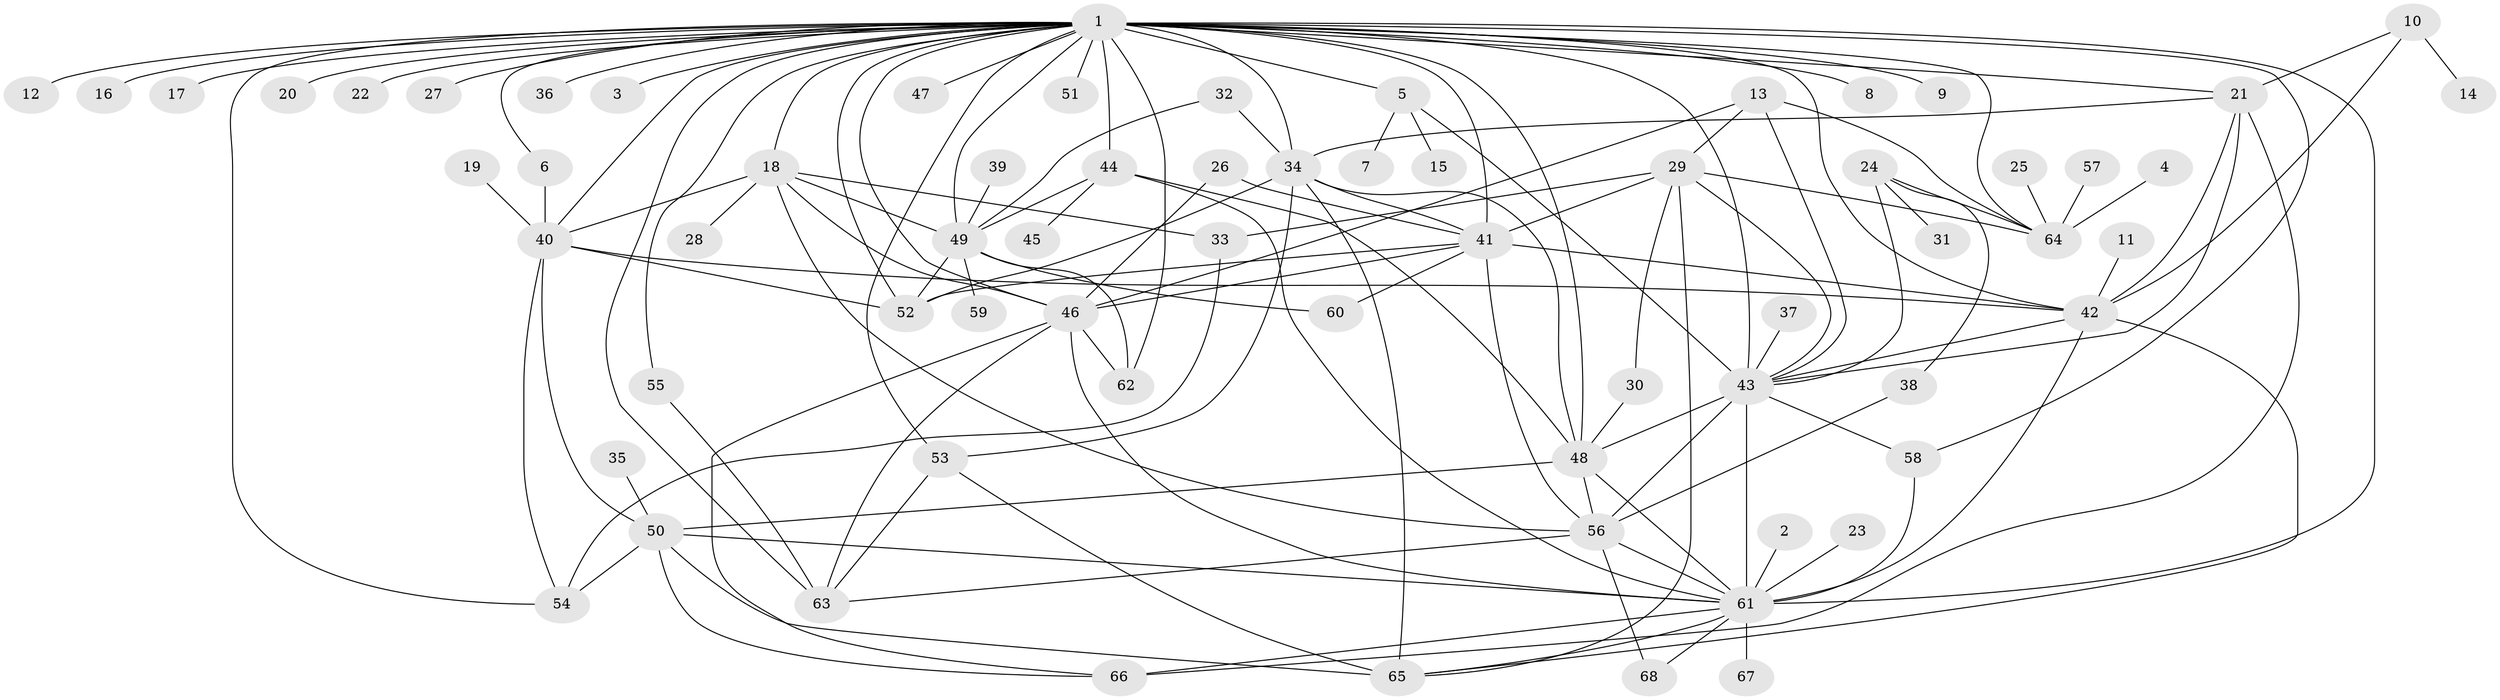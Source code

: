 // original degree distribution, {28: 0.007407407407407408, 21: 0.007407407407407408, 13: 0.007407407407407408, 2: 0.18518518518518517, 8: 0.007407407407407408, 11: 0.014814814814814815, 7: 0.05925925925925926, 10: 0.014814814814814815, 1: 0.362962962962963, 4: 0.08888888888888889, 3: 0.15555555555555556, 5: 0.06666666666666667, 6: 0.014814814814814815, 9: 0.007407407407407408}
// Generated by graph-tools (version 1.1) at 2025/26/03/09/25 03:26:01]
// undirected, 68 vertices, 133 edges
graph export_dot {
graph [start="1"]
  node [color=gray90,style=filled];
  1;
  2;
  3;
  4;
  5;
  6;
  7;
  8;
  9;
  10;
  11;
  12;
  13;
  14;
  15;
  16;
  17;
  18;
  19;
  20;
  21;
  22;
  23;
  24;
  25;
  26;
  27;
  28;
  29;
  30;
  31;
  32;
  33;
  34;
  35;
  36;
  37;
  38;
  39;
  40;
  41;
  42;
  43;
  44;
  45;
  46;
  47;
  48;
  49;
  50;
  51;
  52;
  53;
  54;
  55;
  56;
  57;
  58;
  59;
  60;
  61;
  62;
  63;
  64;
  65;
  66;
  67;
  68;
  1 -- 3 [weight=1.0];
  1 -- 5 [weight=1.0];
  1 -- 6 [weight=1.0];
  1 -- 8 [weight=1.0];
  1 -- 9 [weight=1.0];
  1 -- 12 [weight=1.0];
  1 -- 16 [weight=1.0];
  1 -- 17 [weight=1.0];
  1 -- 18 [weight=1.0];
  1 -- 20 [weight=1.0];
  1 -- 21 [weight=1.0];
  1 -- 22 [weight=1.0];
  1 -- 27 [weight=1.0];
  1 -- 34 [weight=1.0];
  1 -- 36 [weight=2.0];
  1 -- 40 [weight=1.0];
  1 -- 41 [weight=2.0];
  1 -- 42 [weight=2.0];
  1 -- 43 [weight=2.0];
  1 -- 44 [weight=1.0];
  1 -- 46 [weight=1.0];
  1 -- 47 [weight=1.0];
  1 -- 48 [weight=3.0];
  1 -- 49 [weight=1.0];
  1 -- 51 [weight=1.0];
  1 -- 52 [weight=1.0];
  1 -- 53 [weight=1.0];
  1 -- 54 [weight=1.0];
  1 -- 55 [weight=1.0];
  1 -- 58 [weight=1.0];
  1 -- 61 [weight=4.0];
  1 -- 62 [weight=1.0];
  1 -- 63 [weight=2.0];
  1 -- 64 [weight=1.0];
  2 -- 61 [weight=1.0];
  4 -- 64 [weight=1.0];
  5 -- 7 [weight=1.0];
  5 -- 15 [weight=1.0];
  5 -- 43 [weight=1.0];
  6 -- 40 [weight=1.0];
  10 -- 14 [weight=1.0];
  10 -- 21 [weight=1.0];
  10 -- 42 [weight=1.0];
  11 -- 42 [weight=1.0];
  13 -- 29 [weight=1.0];
  13 -- 43 [weight=1.0];
  13 -- 46 [weight=2.0];
  13 -- 64 [weight=2.0];
  18 -- 28 [weight=1.0];
  18 -- 33 [weight=1.0];
  18 -- 40 [weight=1.0];
  18 -- 46 [weight=1.0];
  18 -- 49 [weight=1.0];
  18 -- 56 [weight=1.0];
  19 -- 40 [weight=1.0];
  21 -- 34 [weight=1.0];
  21 -- 42 [weight=1.0];
  21 -- 43 [weight=1.0];
  21 -- 66 [weight=1.0];
  23 -- 61 [weight=1.0];
  24 -- 31 [weight=1.0];
  24 -- 38 [weight=1.0];
  24 -- 43 [weight=1.0];
  24 -- 64 [weight=1.0];
  25 -- 64 [weight=1.0];
  26 -- 41 [weight=1.0];
  26 -- 46 [weight=1.0];
  29 -- 30 [weight=1.0];
  29 -- 33 [weight=1.0];
  29 -- 41 [weight=1.0];
  29 -- 43 [weight=1.0];
  29 -- 64 [weight=1.0];
  29 -- 65 [weight=1.0];
  30 -- 48 [weight=1.0];
  32 -- 34 [weight=1.0];
  32 -- 49 [weight=1.0];
  33 -- 54 [weight=1.0];
  34 -- 41 [weight=1.0];
  34 -- 48 [weight=1.0];
  34 -- 52 [weight=1.0];
  34 -- 53 [weight=1.0];
  34 -- 65 [weight=1.0];
  35 -- 50 [weight=1.0];
  37 -- 43 [weight=1.0];
  38 -- 56 [weight=1.0];
  39 -- 49 [weight=1.0];
  40 -- 42 [weight=1.0];
  40 -- 50 [weight=2.0];
  40 -- 52 [weight=1.0];
  40 -- 54 [weight=1.0];
  41 -- 42 [weight=1.0];
  41 -- 46 [weight=1.0];
  41 -- 52 [weight=1.0];
  41 -- 56 [weight=1.0];
  41 -- 60 [weight=1.0];
  42 -- 43 [weight=1.0];
  42 -- 61 [weight=1.0];
  42 -- 65 [weight=1.0];
  43 -- 48 [weight=1.0];
  43 -- 56 [weight=3.0];
  43 -- 58 [weight=1.0];
  43 -- 61 [weight=1.0];
  44 -- 45 [weight=1.0];
  44 -- 48 [weight=1.0];
  44 -- 49 [weight=1.0];
  44 -- 61 [weight=1.0];
  46 -- 61 [weight=1.0];
  46 -- 62 [weight=1.0];
  46 -- 63 [weight=1.0];
  46 -- 66 [weight=1.0];
  48 -- 50 [weight=1.0];
  48 -- 56 [weight=1.0];
  48 -- 61 [weight=1.0];
  49 -- 52 [weight=1.0];
  49 -- 59 [weight=1.0];
  49 -- 60 [weight=1.0];
  49 -- 62 [weight=1.0];
  50 -- 54 [weight=1.0];
  50 -- 61 [weight=1.0];
  50 -- 65 [weight=1.0];
  50 -- 66 [weight=1.0];
  53 -- 63 [weight=1.0];
  53 -- 65 [weight=1.0];
  55 -- 63 [weight=1.0];
  56 -- 61 [weight=1.0];
  56 -- 63 [weight=1.0];
  56 -- 68 [weight=1.0];
  57 -- 64 [weight=1.0];
  58 -- 61 [weight=1.0];
  61 -- 65 [weight=1.0];
  61 -- 66 [weight=1.0];
  61 -- 67 [weight=2.0];
  61 -- 68 [weight=1.0];
}
